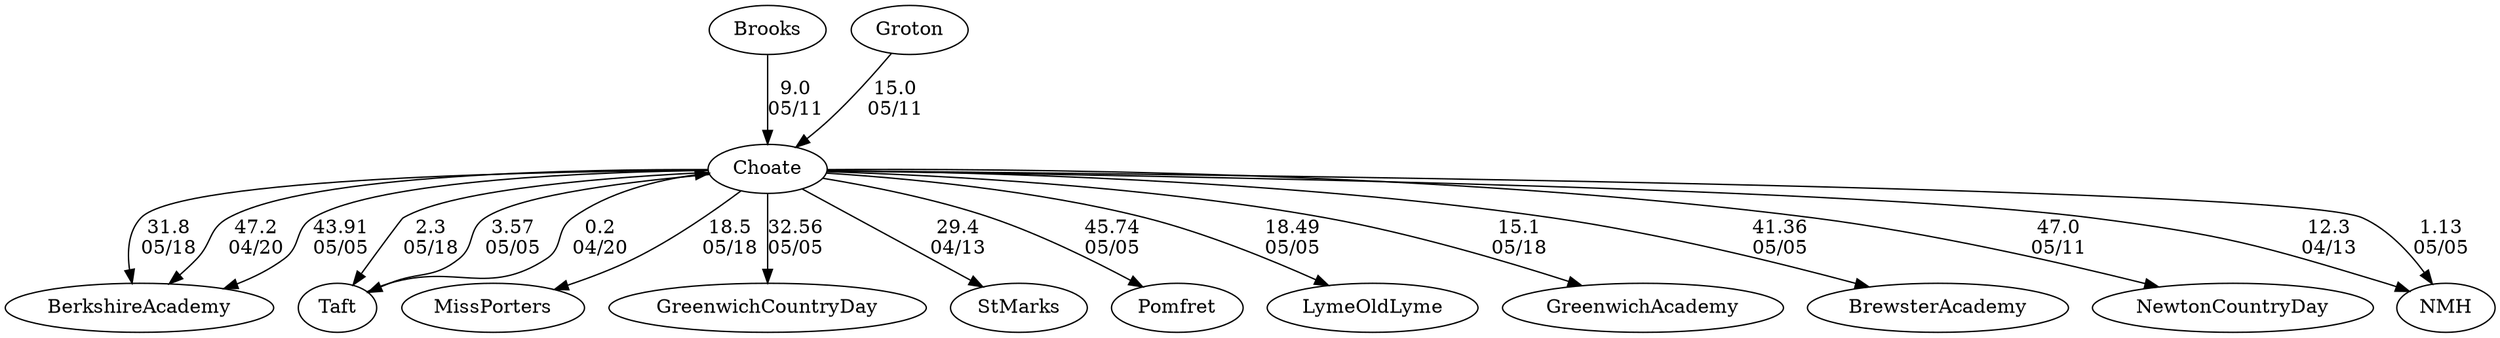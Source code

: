 digraph girls2foursChoate {Choate [URL="girls2foursChoateChoate.html"];BerkshireAcademy [URL="girls2foursChoateBerkshireAcademy.html"];Taft [URL="girls2foursChoateTaft.html"];MissPorters [URL="girls2foursChoateMissPorters.html"];Brooks [URL="girls2foursChoateBrooks.html"];GreenwichCountryDay [URL="girls2foursChoateGreenwichCountryDay.html"];Groton [URL="girls2foursChoateGroton.html"];StMarks [URL="girls2foursChoateStMarks.html"];Pomfret [URL="girls2foursChoatePomfret.html"];LymeOldLyme [URL="girls2foursChoateLymeOldLyme.html"];GreenwichAcademy [URL="girls2foursChoateGreenwichAcademy.html"];BrewsterAcademy [URL="girls2foursChoateBrewsterAcademy.html"];NewtonCountryDay [URL="girls2foursChoateNewtonCountryDay.html"];NMH [URL="girls2foursChoateNMH.html"];Groton -> Choate[label="15.0
05/11", weight="85", tooltip="NEIRA,Brooks vs. Belmont Hill, Choate, Groton and NCDS			
Distance: 1500m Conditions: Direct gusty headwind that generally diminished from 12-15 mph in the early races to 6-8 mph over the course of the afternoon, but varied such that comparisons between races would not be meaningful. Race order G5-B1-G4-B4-G3-B3-G2-B2-G1 Comments: Fantastic afternoon of racing with two races relying on the finish line camera. Groton G1 victory by a matter of inches, and the B3 race declared a dead heat for second place with less than an inch of separation. Thank you to all the coaches and teams for making the trip to Brooks and for your cooperation and spirited competition.
Choate did not race a B3 and NCDS did not race a G4 today.
None", URL="https://www.row2k.com/results/resultspage.cfm?UID=37A62C22F94B1C2C6EAD9807BFDFECD3&cat=5", random="random"]; 
Brooks -> Choate[label="9.0
05/11", weight="91", tooltip="NEIRA,Brooks vs. Belmont Hill, Choate, Groton and NCDS			
Distance: 1500m Conditions: Direct gusty headwind that generally diminished from 12-15 mph in the early races to 6-8 mph over the course of the afternoon, but varied such that comparisons between races would not be meaningful. Race order G5-B1-G4-B4-G3-B3-G2-B2-G1 Comments: Fantastic afternoon of racing with two races relying on the finish line camera. Groton G1 victory by a matter of inches, and the B3 race declared a dead heat for second place with less than an inch of separation. Thank you to all the coaches and teams for making the trip to Brooks and for your cooperation and spirited competition.
Choate did not race a B3 and NCDS did not race a G4 today.
None", URL="https://www.row2k.com/results/resultspage.cfm?UID=37A62C22F94B1C2C6EAD9807BFDFECD3&cat=5", random="random"]; 
Choate -> NewtonCountryDay[label="47.0
05/11", weight="53", tooltip="NEIRA,Brooks vs. Belmont Hill, Choate, Groton and NCDS			
Distance: 1500m Conditions: Direct gusty headwind that generally diminished from 12-15 mph in the early races to 6-8 mph over the course of the afternoon, but varied such that comparisons between races would not be meaningful. Race order G5-B1-G4-B4-G3-B3-G2-B2-G1 Comments: Fantastic afternoon of racing with two races relying on the finish line camera. Groton G1 victory by a matter of inches, and the B3 race declared a dead heat for second place with less than an inch of separation. Thank you to all the coaches and teams for making the trip to Brooks and for your cooperation and spirited competition.
Choate did not race a B3 and NCDS did not race a G4 today.
None", URL="https://www.row2k.com/results/resultspage.cfm?UID=37A62C22F94B1C2C6EAD9807BFDFECD3&cat=5", random="random"]; 
Choate -> Taft[label="2.3
05/18", weight="98", tooltip="NEIRA Boys & Girls Fours,Frederick Gunn vs Greenwich Academy, Choate, Miss Porter's, Taft, Berkshire, Middletown			
Distance: 1500m Conditions: Stiff crosswind in the first 500m, settling into a light tailwind for the last 1k. Mostly consistent wind with some gusts toward the end of day. Comments: Due to hotseating, order of races ran: B3, G2, G4, B2, B1, G1, B4, G3, GN. Choate G1 was a scratch.
None", URL="https://www.row2k.com/results/resultspage.cfm?UID=5D035A34420AED23599F466189189D99&cat=5", random="random"]; 
Choate -> GreenwichAcademy[label="15.1
05/18", weight="85", tooltip="NEIRA Boys & Girls Fours,Frederick Gunn vs Greenwich Academy, Choate, Miss Porter's, Taft, Berkshire, Middletown			
Distance: 1500m Conditions: Stiff crosswind in the first 500m, settling into a light tailwind for the last 1k. Mostly consistent wind with some gusts toward the end of day. Comments: Due to hotseating, order of races ran: B3, G2, G4, B2, B1, G1, B4, G3, GN. Choate G1 was a scratch.
None", URL="https://www.row2k.com/results/resultspage.cfm?UID=5D035A34420AED23599F466189189D99&cat=5", random="random"]; 
Choate -> MissPorters[label="18.5
05/18", weight="82", tooltip="NEIRA Boys & Girls Fours,Frederick Gunn vs Greenwich Academy, Choate, Miss Porter's, Taft, Berkshire, Middletown			
Distance: 1500m Conditions: Stiff crosswind in the first 500m, settling into a light tailwind for the last 1k. Mostly consistent wind with some gusts toward the end of day. Comments: Due to hotseating, order of races ran: B3, G2, G4, B2, B1, G1, B4, G3, GN. Choate G1 was a scratch.
None", URL="https://www.row2k.com/results/resultspage.cfm?UID=5D035A34420AED23599F466189189D99&cat=5", random="random"]; 
Choate -> BerkshireAcademy[label="31.8
05/18", weight="69", tooltip="NEIRA Boys & Girls Fours,Frederick Gunn vs Greenwich Academy, Choate, Miss Porter's, Taft, Berkshire, Middletown			
Distance: 1500m Conditions: Stiff crosswind in the first 500m, settling into a light tailwind for the last 1k. Mostly consistent wind with some gusts toward the end of day. Comments: Due to hotseating, order of races ran: B3, G2, G4, B2, B1, G1, B4, G3, GN. Choate G1 was a scratch.
None", URL="https://www.row2k.com/results/resultspage.cfm?UID=5D035A34420AED23599F466189189D99&cat=5", random="random"]; 
Taft -> Choate[label="0.2
04/20", weight="100", tooltip="NEIRA Boys & Girls Fours,Berkshire v. Taft & Choate			
Distance: 1500 M Conditions: Flat water; light, variable headwind in first 1000 meters, then calm. Comments: B3: Taft left their lane, interfered with Berkshire, then corrected, but then crossed Choate's lane in the last 250 M. Did not change placement, but Berkshire's margin over Choate might have been larger without the interference.
Thanks to Taft and Choate for some great racing in ideal conditions.
None", URL="https://www.row2k.com/results/resultspage.cfm?UID=CADB8564A7D0BE142DB6C47B0EED613F&cat=5", random="random"]; 
Choate -> BerkshireAcademy[label="47.2
04/20", weight="53", tooltip="NEIRA Boys & Girls Fours,Berkshire v. Taft & Choate			
Distance: 1500 M Conditions: Flat water; light, variable headwind in first 1000 meters, then calm. Comments: B3: Taft left their lane, interfered with Berkshire, then corrected, but then crossed Choate's lane in the last 250 M. Did not change placement, but Berkshire's margin over Choate might have been larger without the interference.
Thanks to Taft and Choate for some great racing in ideal conditions.
None", URL="https://www.row2k.com/results/resultspage.cfm?UID=CADB8564A7D0BE142DB6C47B0EED613F&cat=5", random="random"]; 
Choate -> NMH[label="12.3
04/13", weight="88", tooltip="NEIRA Boys & Girls Fours,St. Marks, F. Gunn, NMH, Choate, Worcester Academy, Bancroft			
Distance: 1500m Conditions: A prevailing 12-14mph crosswind shifting to a cross/tail for some races. Two small short-lived squalls came through with wind gusts over 30mph. Other times, gusts were up to 24mph. Conditions gradually improved over the course of the races. Comments: Race order was B3-G4-B2-G1-B1-G2-G3. There was no B4 race. Races aren't comparable because of very shifty conditions. Boys 2V started 50m over the line.
None", URL="https://www.row2k.com/results/resultspage.cfm?UID=9C1DB7774C31E9EA330687778E1F93EB&cat=5", random="random"]; 
Choate -> StMarks[label="29.4
04/13", weight="71", tooltip="NEIRA Boys & Girls Fours,St. Marks, F. Gunn, NMH, Choate, Worcester Academy, Bancroft			
Distance: 1500m Conditions: A prevailing 12-14mph crosswind shifting to a cross/tail for some races. Two small short-lived squalls came through with wind gusts over 30mph. Other times, gusts were up to 24mph. Conditions gradually improved over the course of the races. Comments: Race order was B3-G4-B2-G1-B1-G2-G3. There was no B4 race. Races aren't comparable because of very shifty conditions. Boys 2V started 50m over the line.
None", URL="https://www.row2k.com/results/resultspage.cfm?UID=9C1DB7774C31E9EA330687778E1F93EB&cat=5", random="random"]; 
Choate -> NMH[label="1.13
05/05", weight="99", tooltip="Founder's Day Regatta			
Conditions: Some cross wind in the first 500m shifting into a light tail wind in the last 1k. Teams with multiple boats in a single event only progressed the faster boat even if both finished top 3.", URL="https://www.row2k.com/results/resultspage.cfm?UID=7AC6352FAB62A8BCE52618B8C7A7971D&cat=6", random="random"]; 
Choate -> Taft[label="3.57
05/05", weight="97", tooltip="Founder's Day Regatta			
Conditions: Some cross wind in the first 500m shifting into a light tail wind in the last 1k. Teams with multiple boats in a single event only progressed the faster boat even if both finished top 3.", URL="https://www.row2k.com/results/resultspage.cfm?UID=7AC6352FAB62A8BCE52618B8C7A7971D&cat=6", random="random"]; 
Choate -> LymeOldLyme[label="18.49
05/05", weight="82", tooltip="Founder's Day Regatta			
Conditions: Some cross wind in the first 500m shifting into a light tail wind in the last 1k. Teams with multiple boats in a single event only progressed the faster boat even if both finished top 3.", URL="https://www.row2k.com/results/resultspage.cfm?UID=7AC6352FAB62A8BCE52618B8C7A7971D&cat=6", random="random"]; 
Choate -> BrewsterAcademy[label="41.36
05/05", weight="59", tooltip="Founder's Day Regatta			
Conditions: Some cross wind in the first 500m shifting into a light tail wind in the last 1k. Teams with multiple boats in a single event only progressed the faster boat even if both finished top 3.", URL="https://www.row2k.com/results/resultspage.cfm?UID=7AC6352FAB62A8BCE52618B8C7A7971D&cat=6", random="random"]; 
Choate -> BerkshireAcademy[label="43.91
05/05", weight="57", tooltip="Founder's Day Regatta			
Conditions: Some cross wind in the first 500m shifting into a light tail wind in the last 1k. Teams with multiple boats in a single event only progressed the faster boat even if both finished top 3.", URL="https://www.row2k.com/results/resultspage.cfm?UID=7AC6352FAB62A8BCE52618B8C7A7971D&cat=6", random="random"]; 
Choate -> Pomfret[label="45.74
05/05", weight="55", tooltip="Founder's Day Regatta			
Conditions: Some cross wind in the first 500m shifting into a light tail wind in the last 1k. Teams with multiple boats in a single event only progressed the faster boat even if both finished top 3.", URL="https://www.row2k.com/results/resultspage.cfm?UID=7AC6352FAB62A8BCE52618B8C7A7971D&cat=6", random="random"]; 
Choate -> GreenwichCountryDay[label="32.56
05/05", weight="68", tooltip="Founder's Day Regatta			
Conditions: Some cross wind in the first 500m shifting into a light tail wind in the last 1k. Teams with multiple boats in a single event only progressed the faster boat even if both finished top 3.", URL="https://www.row2k.com/results/resultspage.cfm?UID=7AC6352FAB62A8BCE52618B8C7A7971D&cat=6", random="random"]}